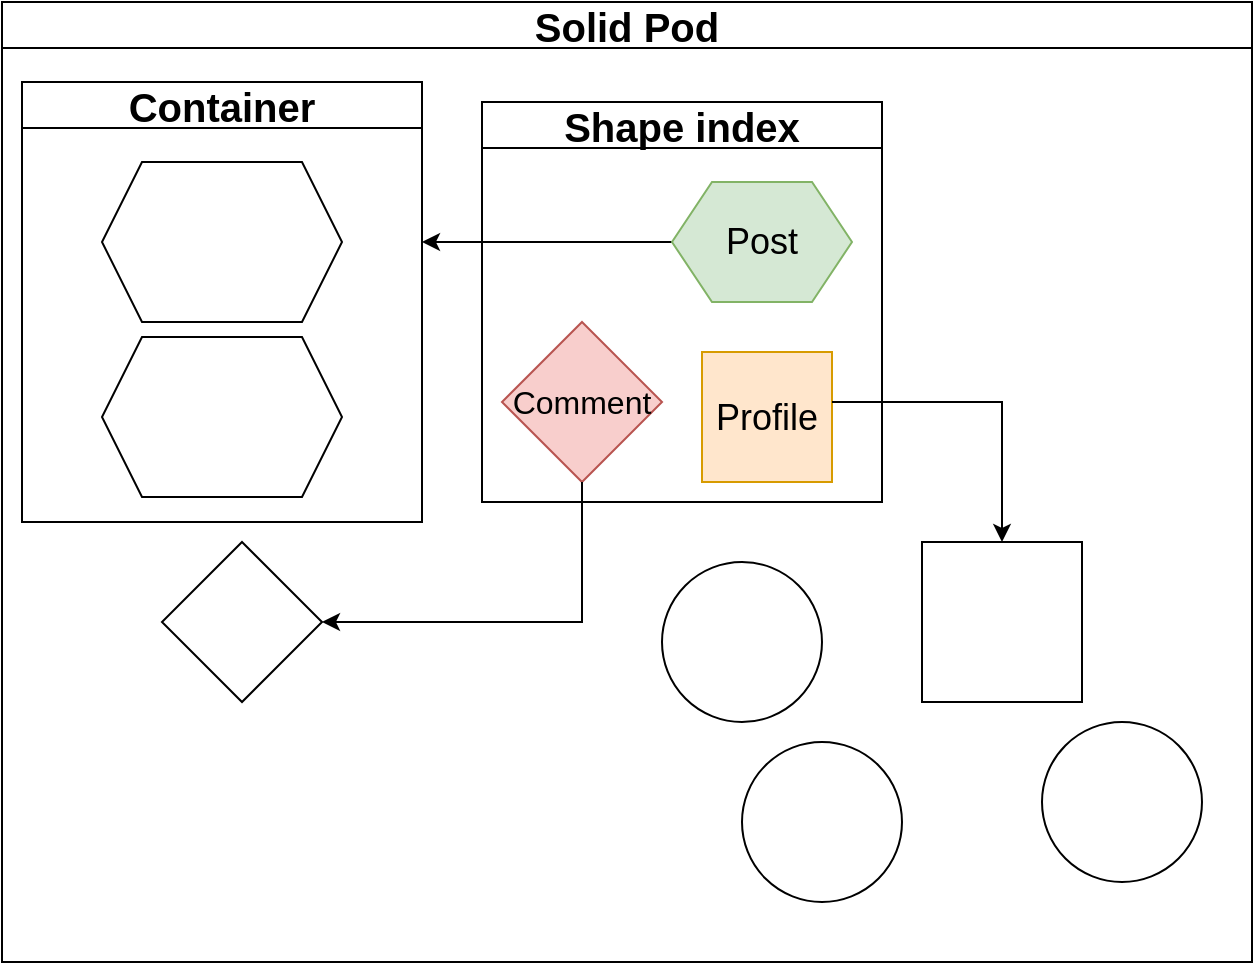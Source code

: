 <mxfile version="24.7.8">
  <diagram name="Page-1" id="crxYYBTNqc0rc9fcnugN">
    <mxGraphModel dx="2432" dy="972" grid="1" gridSize="10" guides="1" tooltips="1" connect="1" arrows="1" fold="1" page="1" pageScale="1" pageWidth="850" pageHeight="1100" math="0" shadow="0">
      <root>
        <mxCell id="0" />
        <mxCell id="1" parent="0" />
        <mxCell id="hqHsxmrpgOh4Vw6Ygkg--1" value="&lt;font style=&quot;font-size: 20px;&quot;&gt;Solid Pod&lt;/font&gt;" style="swimlane;whiteSpace=wrap;html=1;" vertex="1" parent="1">
          <mxGeometry x="-150" y="120" width="625" height="480" as="geometry" />
        </mxCell>
        <mxCell id="hqHsxmrpgOh4Vw6Ygkg--2" value="&lt;font style=&quot;font-size: 20px;&quot;&gt;Shape index&lt;/font&gt;" style="swimlane;whiteSpace=wrap;html=1;startSize=23;" vertex="1" parent="hqHsxmrpgOh4Vw6Ygkg--1">
          <mxGeometry x="240" y="50" width="200" height="200" as="geometry" />
        </mxCell>
        <mxCell id="hqHsxmrpgOh4Vw6Ygkg--7" value="&lt;font style=&quot;font-size: 16px;&quot;&gt;Comment&lt;/font&gt;" style="rhombus;whiteSpace=wrap;html=1;fillColor=#f8cecc;strokeColor=#b85450;" vertex="1" parent="hqHsxmrpgOh4Vw6Ygkg--2">
          <mxGeometry x="10" y="110" width="80" height="80" as="geometry" />
        </mxCell>
        <mxCell id="hqHsxmrpgOh4Vw6Ygkg--23" style="edgeStyle=orthogonalEdgeStyle;rounded=0;orthogonalLoop=1;jettySize=auto;html=1;" edge="1" parent="hqHsxmrpgOh4Vw6Ygkg--2" source="hqHsxmrpgOh4Vw6Ygkg--8">
          <mxGeometry relative="1" as="geometry">
            <mxPoint x="-30" y="70" as="targetPoint" />
          </mxGeometry>
        </mxCell>
        <mxCell id="hqHsxmrpgOh4Vw6Ygkg--8" value="&lt;font style=&quot;font-size: 18px;&quot;&gt;Post&lt;/font&gt;" style="shape=hexagon;perimeter=hexagonPerimeter2;whiteSpace=wrap;html=1;fixedSize=1;fillColor=#d5e8d4;strokeColor=#82b366;" vertex="1" parent="hqHsxmrpgOh4Vw6Ygkg--2">
          <mxGeometry x="95" y="40" width="90" height="60" as="geometry" />
        </mxCell>
        <mxCell id="hqHsxmrpgOh4Vw6Ygkg--9" value="&lt;font style=&quot;font-size: 18px;&quot;&gt;Profile&lt;/font&gt;" style="whiteSpace=wrap;html=1;aspect=fixed;fillColor=#ffe6cc;strokeColor=#d79b00;" vertex="1" parent="hqHsxmrpgOh4Vw6Ygkg--2">
          <mxGeometry x="110" y="125" width="65" height="65" as="geometry" />
        </mxCell>
        <mxCell id="hqHsxmrpgOh4Vw6Ygkg--12" value="" style="rhombus;whiteSpace=wrap;html=1;" vertex="1" parent="hqHsxmrpgOh4Vw6Ygkg--1">
          <mxGeometry x="80" y="270" width="80" height="80" as="geometry" />
        </mxCell>
        <mxCell id="hqHsxmrpgOh4Vw6Ygkg--13" value="" style="ellipse;whiteSpace=wrap;html=1;aspect=fixed;" vertex="1" parent="hqHsxmrpgOh4Vw6Ygkg--1">
          <mxGeometry x="330" y="280" width="80" height="80" as="geometry" />
        </mxCell>
        <mxCell id="hqHsxmrpgOh4Vw6Ygkg--15" value="" style="ellipse;whiteSpace=wrap;html=1;aspect=fixed;" vertex="1" parent="hqHsxmrpgOh4Vw6Ygkg--1">
          <mxGeometry x="370" y="370" width="80" height="80" as="geometry" />
        </mxCell>
        <mxCell id="hqHsxmrpgOh4Vw6Ygkg--16" value="" style="ellipse;whiteSpace=wrap;html=1;aspect=fixed;" vertex="1" parent="hqHsxmrpgOh4Vw6Ygkg--1">
          <mxGeometry x="520" y="360" width="80" height="80" as="geometry" />
        </mxCell>
        <mxCell id="hqHsxmrpgOh4Vw6Ygkg--17" value="" style="whiteSpace=wrap;html=1;aspect=fixed;" vertex="1" parent="hqHsxmrpgOh4Vw6Ygkg--1">
          <mxGeometry x="460" y="270" width="80" height="80" as="geometry" />
        </mxCell>
        <mxCell id="hqHsxmrpgOh4Vw6Ygkg--22" value="&lt;font style=&quot;font-size: 20px;&quot;&gt;Container&lt;/font&gt;" style="swimlane;whiteSpace=wrap;html=1;" vertex="1" parent="hqHsxmrpgOh4Vw6Ygkg--1">
          <mxGeometry x="10" y="40" width="200" height="220" as="geometry" />
        </mxCell>
        <mxCell id="hqHsxmrpgOh4Vw6Ygkg--20" value="" style="shape=hexagon;perimeter=hexagonPerimeter2;whiteSpace=wrap;html=1;fixedSize=1;" vertex="1" parent="hqHsxmrpgOh4Vw6Ygkg--22">
          <mxGeometry x="40" y="40" width="120" height="80" as="geometry" />
        </mxCell>
        <mxCell id="hqHsxmrpgOh4Vw6Ygkg--19" value="" style="shape=hexagon;perimeter=hexagonPerimeter2;whiteSpace=wrap;html=1;fixedSize=1;" vertex="1" parent="hqHsxmrpgOh4Vw6Ygkg--22">
          <mxGeometry x="40" y="127.5" width="120" height="80" as="geometry" />
        </mxCell>
        <mxCell id="hqHsxmrpgOh4Vw6Ygkg--25" style="edgeStyle=orthogonalEdgeStyle;rounded=0;orthogonalLoop=1;jettySize=auto;html=1;entryX=0.5;entryY=0;entryDx=0;entryDy=0;" edge="1" parent="hqHsxmrpgOh4Vw6Ygkg--1" source="hqHsxmrpgOh4Vw6Ygkg--9" target="hqHsxmrpgOh4Vw6Ygkg--17">
          <mxGeometry relative="1" as="geometry">
            <Array as="points">
              <mxPoint x="500" y="200" />
            </Array>
          </mxGeometry>
        </mxCell>
        <mxCell id="hqHsxmrpgOh4Vw6Ygkg--30" style="edgeStyle=orthogonalEdgeStyle;rounded=0;orthogonalLoop=1;jettySize=auto;html=1;entryX=1;entryY=0.5;entryDx=0;entryDy=0;" edge="1" parent="hqHsxmrpgOh4Vw6Ygkg--1" source="hqHsxmrpgOh4Vw6Ygkg--7" target="hqHsxmrpgOh4Vw6Ygkg--12">
          <mxGeometry relative="1" as="geometry">
            <Array as="points">
              <mxPoint x="290" y="310" />
            </Array>
          </mxGeometry>
        </mxCell>
      </root>
    </mxGraphModel>
  </diagram>
</mxfile>
